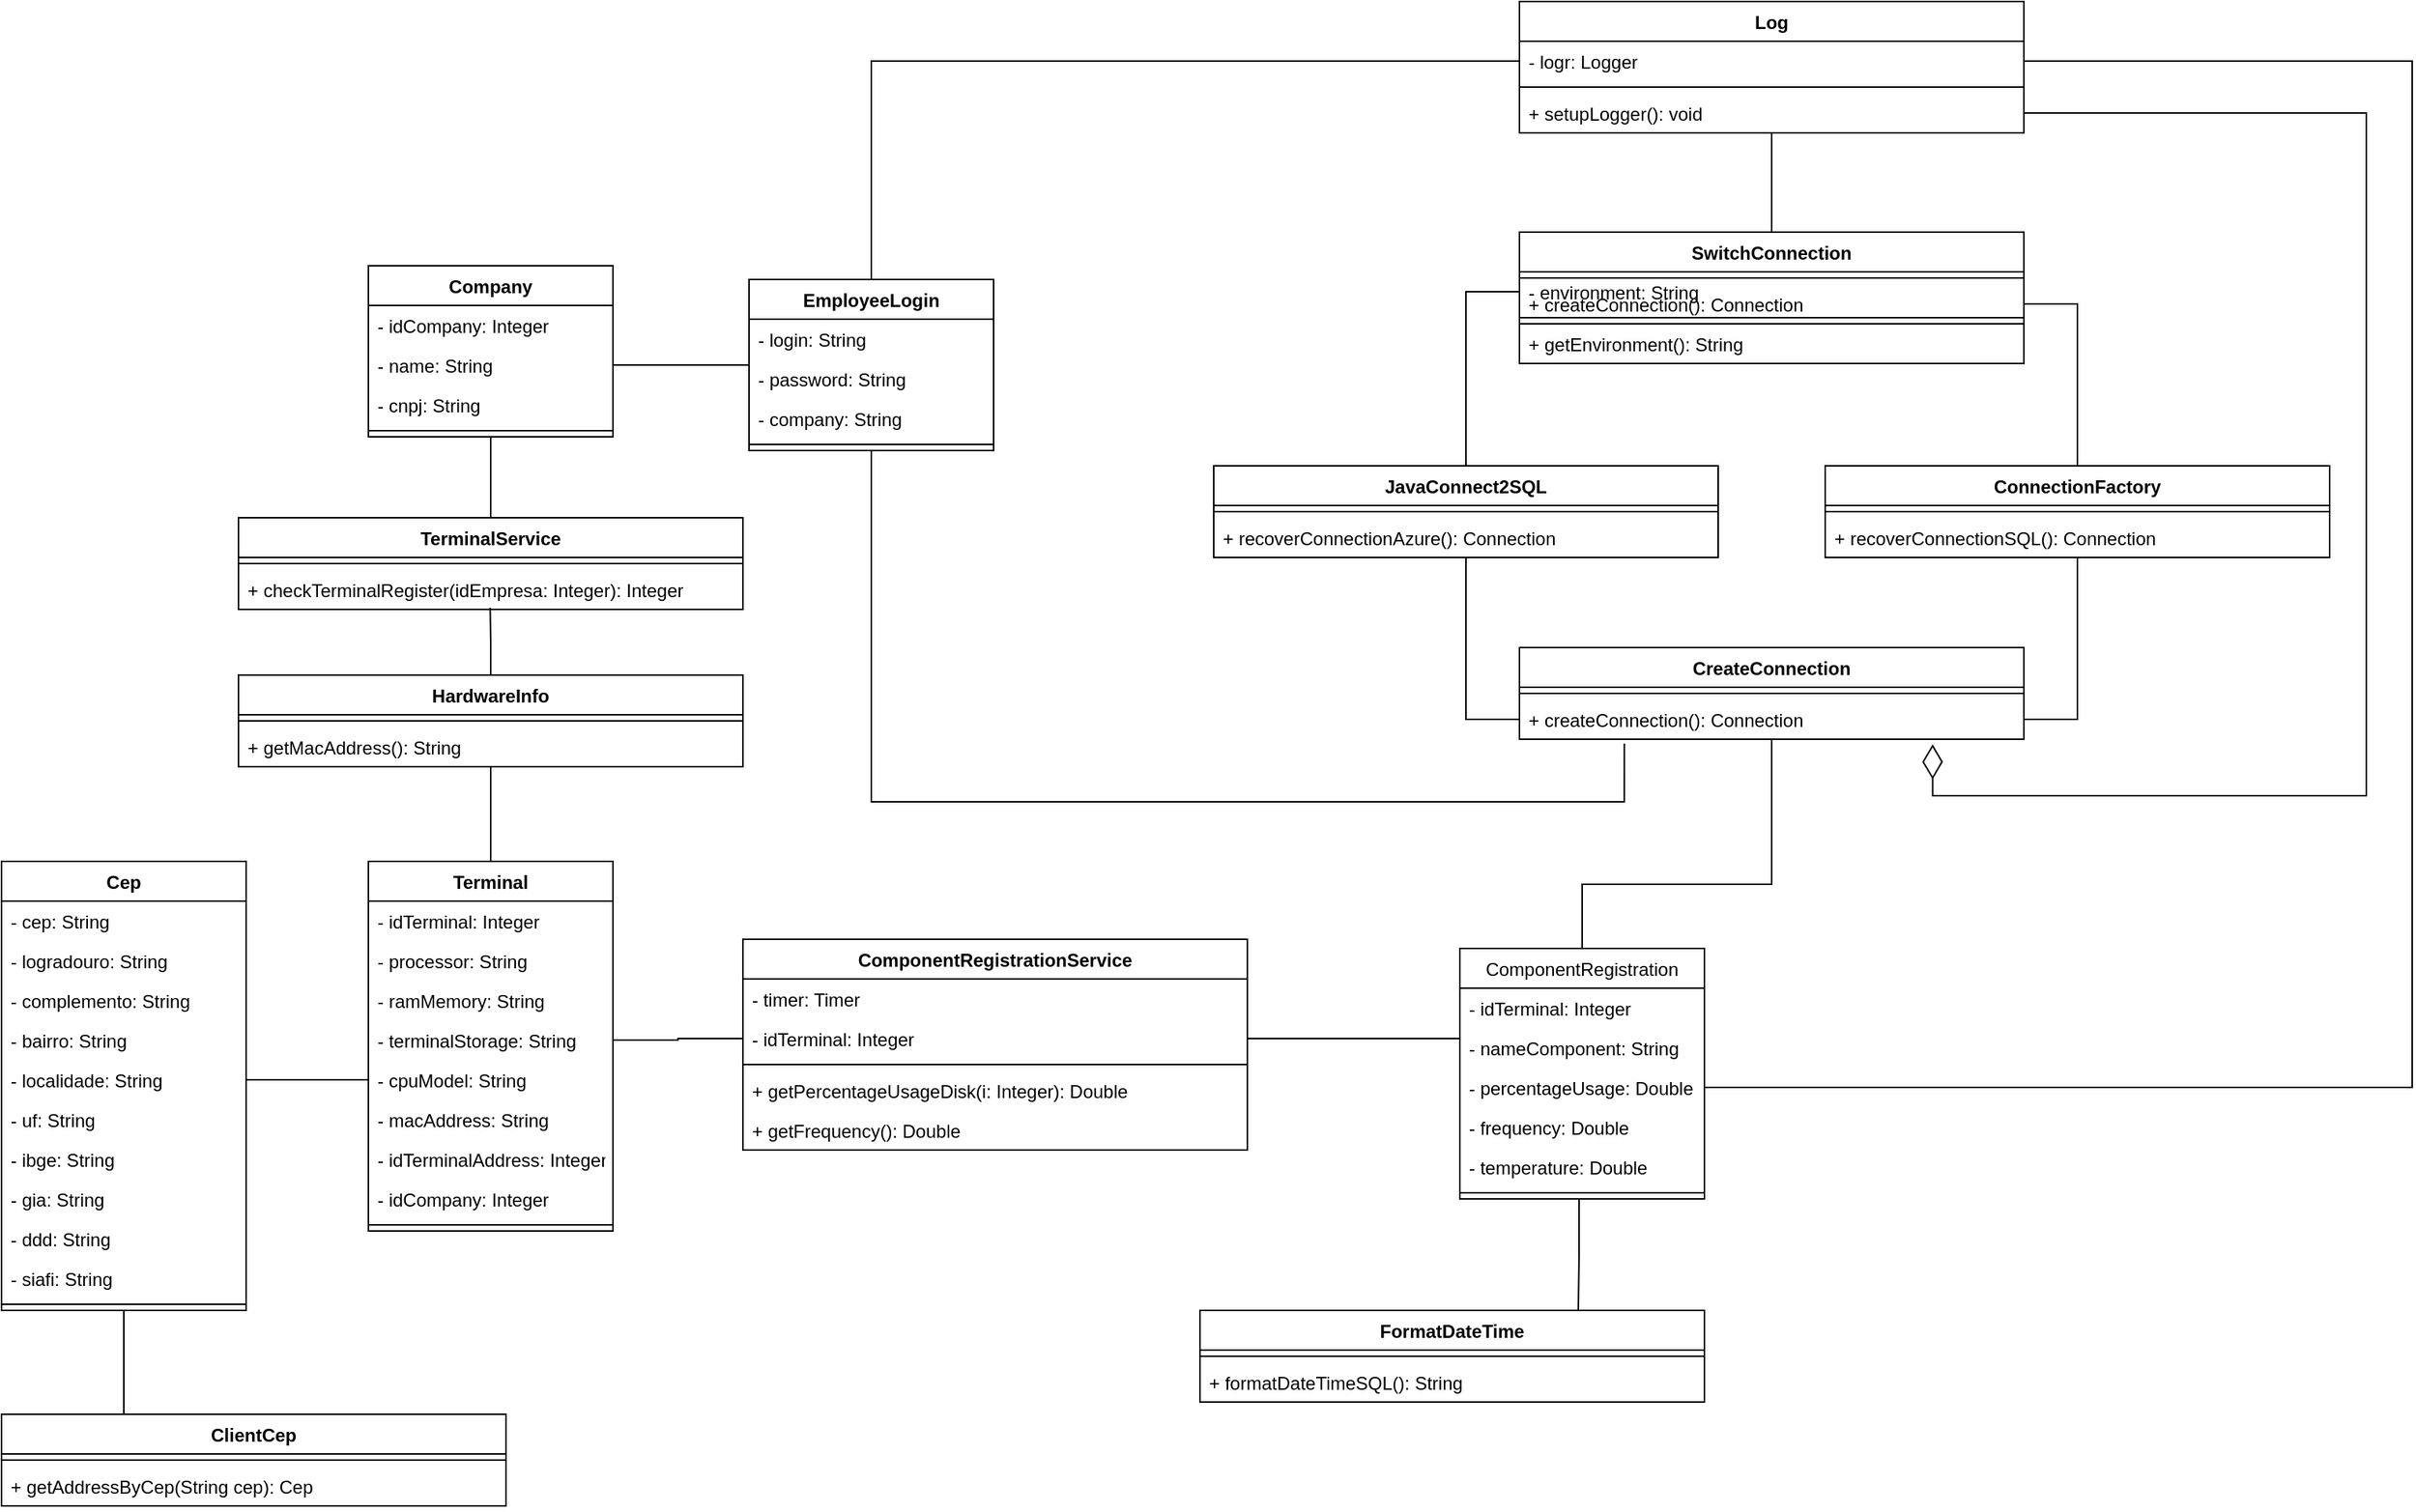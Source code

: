 <mxfile version="15.8.3" type="device"><diagram id="wtTOmwbAAzLhPAR7hRFf" name="Page-1"><mxGraphModel dx="2723" dy="1270" grid="0" gridSize="10" guides="1" tooltips="1" connect="1" arrows="1" fold="1" page="1" pageScale="1" pageWidth="1654" pageHeight="1169" math="0" shadow="0"><root><mxCell id="0"/><mxCell id="1" parent="0"/><mxCell id="cgFa9wh5SoOJleeYjh5I-1" value="Cep&#10;" style="swimlane;fontStyle=1;align=center;verticalAlign=top;childLayout=stackLayout;horizontal=1;startSize=26;horizontalStack=0;resizeParent=1;resizeParentMax=0;resizeLast=0;collapsible=1;marginBottom=0;" parent="1" vertex="1"><mxGeometry x="35" y="676" width="160" height="294" as="geometry"/></mxCell><mxCell id="cgFa9wh5SoOJleeYjh5I-2" value="- cep: String" style="text;strokeColor=none;fillColor=none;align=left;verticalAlign=top;spacingLeft=4;spacingRight=4;overflow=hidden;rotatable=0;points=[[0,0.5],[1,0.5]];portConstraint=eastwest;" parent="cgFa9wh5SoOJleeYjh5I-1" vertex="1"><mxGeometry y="26" width="160" height="26" as="geometry"/></mxCell><mxCell id="cgFa9wh5SoOJleeYjh5I-21" value="- logradouro: String" style="text;strokeColor=none;fillColor=none;align=left;verticalAlign=top;spacingLeft=4;spacingRight=4;overflow=hidden;rotatable=0;points=[[0,0.5],[1,0.5]];portConstraint=eastwest;" parent="cgFa9wh5SoOJleeYjh5I-1" vertex="1"><mxGeometry y="52" width="160" height="26" as="geometry"/></mxCell><mxCell id="cgFa9wh5SoOJleeYjh5I-22" value="- complemento: String" style="text;strokeColor=none;fillColor=none;align=left;verticalAlign=top;spacingLeft=4;spacingRight=4;overflow=hidden;rotatable=0;points=[[0,0.5],[1,0.5]];portConstraint=eastwest;" parent="cgFa9wh5SoOJleeYjh5I-1" vertex="1"><mxGeometry y="78" width="160" height="26" as="geometry"/></mxCell><mxCell id="cgFa9wh5SoOJleeYjh5I-23" value="- bairro: String" style="text;strokeColor=none;fillColor=none;align=left;verticalAlign=top;spacingLeft=4;spacingRight=4;overflow=hidden;rotatable=0;points=[[0,0.5],[1,0.5]];portConstraint=eastwest;" parent="cgFa9wh5SoOJleeYjh5I-1" vertex="1"><mxGeometry y="104" width="160" height="26" as="geometry"/></mxCell><mxCell id="cgFa9wh5SoOJleeYjh5I-24" value="- localidade: String" style="text;strokeColor=none;fillColor=none;align=left;verticalAlign=top;spacingLeft=4;spacingRight=4;overflow=hidden;rotatable=0;points=[[0,0.5],[1,0.5]];portConstraint=eastwest;" parent="cgFa9wh5SoOJleeYjh5I-1" vertex="1"><mxGeometry y="130" width="160" height="26" as="geometry"/></mxCell><mxCell id="cgFa9wh5SoOJleeYjh5I-25" value="- uf: String" style="text;strokeColor=none;fillColor=none;align=left;verticalAlign=top;spacingLeft=4;spacingRight=4;overflow=hidden;rotatable=0;points=[[0,0.5],[1,0.5]];portConstraint=eastwest;" parent="cgFa9wh5SoOJleeYjh5I-1" vertex="1"><mxGeometry y="156" width="160" height="26" as="geometry"/></mxCell><mxCell id="cgFa9wh5SoOJleeYjh5I-26" value="- ibge: String" style="text;strokeColor=none;fillColor=none;align=left;verticalAlign=top;spacingLeft=4;spacingRight=4;overflow=hidden;rotatable=0;points=[[0,0.5],[1,0.5]];portConstraint=eastwest;" parent="cgFa9wh5SoOJleeYjh5I-1" vertex="1"><mxGeometry y="182" width="160" height="26" as="geometry"/></mxCell><mxCell id="cgFa9wh5SoOJleeYjh5I-27" value="- gia: String" style="text;strokeColor=none;fillColor=none;align=left;verticalAlign=top;spacingLeft=4;spacingRight=4;overflow=hidden;rotatable=0;points=[[0,0.5],[1,0.5]];portConstraint=eastwest;" parent="cgFa9wh5SoOJleeYjh5I-1" vertex="1"><mxGeometry y="208" width="160" height="26" as="geometry"/></mxCell><mxCell id="cgFa9wh5SoOJleeYjh5I-28" value="- ddd: String" style="text;strokeColor=none;fillColor=none;align=left;verticalAlign=top;spacingLeft=4;spacingRight=4;overflow=hidden;rotatable=0;points=[[0,0.5],[1,0.5]];portConstraint=eastwest;" parent="cgFa9wh5SoOJleeYjh5I-1" vertex="1"><mxGeometry y="234" width="160" height="26" as="geometry"/></mxCell><mxCell id="cgFa9wh5SoOJleeYjh5I-29" value="- siafi: String" style="text;strokeColor=none;fillColor=none;align=left;verticalAlign=top;spacingLeft=4;spacingRight=4;overflow=hidden;rotatable=0;points=[[0,0.5],[1,0.5]];portConstraint=eastwest;" parent="cgFa9wh5SoOJleeYjh5I-1" vertex="1"><mxGeometry y="260" width="160" height="26" as="geometry"/></mxCell><mxCell id="cgFa9wh5SoOJleeYjh5I-3" value="" style="line;strokeWidth=1;fillColor=none;align=left;verticalAlign=middle;spacingTop=-1;spacingLeft=3;spacingRight=3;rotatable=0;labelPosition=right;points=[];portConstraint=eastwest;" parent="cgFa9wh5SoOJleeYjh5I-1" vertex="1"><mxGeometry y="286" width="160" height="8" as="geometry"/></mxCell><mxCell id="cgFa9wh5SoOJleeYjh5I-5" value="Company" style="swimlane;fontStyle=1;align=center;verticalAlign=top;childLayout=stackLayout;horizontal=1;startSize=26;horizontalStack=0;resizeParent=1;resizeParentMax=0;resizeLast=0;collapsible=1;marginBottom=0;" parent="1" vertex="1"><mxGeometry x="275" y="286" width="160" height="112" as="geometry"/></mxCell><mxCell id="cgFa9wh5SoOJleeYjh5I-6" value="- idCompany: Integer" style="text;strokeColor=none;fillColor=none;align=left;verticalAlign=top;spacingLeft=4;spacingRight=4;overflow=hidden;rotatable=0;points=[[0,0.5],[1,0.5]];portConstraint=eastwest;" parent="cgFa9wh5SoOJleeYjh5I-5" vertex="1"><mxGeometry y="26" width="160" height="26" as="geometry"/></mxCell><mxCell id="cgFa9wh5SoOJleeYjh5I-30" value="- name: String" style="text;strokeColor=none;fillColor=none;align=left;verticalAlign=top;spacingLeft=4;spacingRight=4;overflow=hidden;rotatable=0;points=[[0,0.5],[1,0.5]];portConstraint=eastwest;" parent="cgFa9wh5SoOJleeYjh5I-5" vertex="1"><mxGeometry y="52" width="160" height="26" as="geometry"/></mxCell><mxCell id="cgFa9wh5SoOJleeYjh5I-31" value="- cnpj: String" style="text;strokeColor=none;fillColor=none;align=left;verticalAlign=top;spacingLeft=4;spacingRight=4;overflow=hidden;rotatable=0;points=[[0,0.5],[1,0.5]];portConstraint=eastwest;" parent="cgFa9wh5SoOJleeYjh5I-5" vertex="1"><mxGeometry y="78" width="160" height="26" as="geometry"/></mxCell><mxCell id="cgFa9wh5SoOJleeYjh5I-7" value="" style="line;strokeWidth=1;fillColor=none;align=left;verticalAlign=middle;spacingTop=-1;spacingLeft=3;spacingRight=3;rotatable=0;labelPosition=right;points=[];portConstraint=eastwest;" parent="cgFa9wh5SoOJleeYjh5I-5" vertex="1"><mxGeometry y="104" width="160" height="8" as="geometry"/></mxCell><mxCell id="SgYM_AxlPHTrcsMyhJgL-59" style="edgeStyle=orthogonalEdgeStyle;rounded=0;orthogonalLoop=1;jettySize=auto;html=1;exitX=0.5;exitY=1;exitDx=0;exitDy=0;entryX=0.75;entryY=0;entryDx=0;entryDy=0;endArrow=none;endFill=0;" edge="1" parent="1" source="cgFa9wh5SoOJleeYjh5I-9" target="cgFa9wh5SoOJleeYjh5I-94"><mxGeometry relative="1" as="geometry"><Array as="points"><mxPoint x="1067" y="897"/><mxPoint x="1067" y="934"/></Array></mxGeometry></mxCell><mxCell id="cgFa9wh5SoOJleeYjh5I-9" value="ComponentRegistration" style="swimlane;fontStyle=0;align=center;verticalAlign=top;childLayout=stackLayout;horizontal=1;startSize=26;horizontalStack=0;resizeParent=1;resizeParentMax=0;resizeLast=0;collapsible=1;marginBottom=0;" parent="1" vertex="1"><mxGeometry x="989" y="733" width="160" height="164" as="geometry"/></mxCell><mxCell id="cgFa9wh5SoOJleeYjh5I-35" value="- idTerminal: Integer" style="text;strokeColor=none;fillColor=none;align=left;verticalAlign=top;spacingLeft=4;spacingRight=4;overflow=hidden;rotatable=0;points=[[0,0.5],[1,0.5]];portConstraint=eastwest;fontStyle=0" parent="cgFa9wh5SoOJleeYjh5I-9" vertex="1"><mxGeometry y="26" width="160" height="26" as="geometry"/></mxCell><mxCell id="cgFa9wh5SoOJleeYjh5I-36" value="- nameComponent: String" style="text;strokeColor=none;fillColor=none;align=left;verticalAlign=top;spacingLeft=4;spacingRight=4;overflow=hidden;rotatable=0;points=[[0,0.5],[1,0.5]];portConstraint=eastwest;fontStyle=0" parent="cgFa9wh5SoOJleeYjh5I-9" vertex="1"><mxGeometry y="52" width="160" height="26" as="geometry"/></mxCell><mxCell id="cgFa9wh5SoOJleeYjh5I-32" value="- percentageUsage: Double" style="text;strokeColor=none;fillColor=none;align=left;verticalAlign=top;spacingLeft=4;spacingRight=4;overflow=hidden;rotatable=0;points=[[0,0.5],[1,0.5]];portConstraint=eastwest;fontStyle=0" parent="cgFa9wh5SoOJleeYjh5I-9" vertex="1"><mxGeometry y="78" width="160" height="26" as="geometry"/></mxCell><mxCell id="cgFa9wh5SoOJleeYjh5I-33" value="- frequency: Double" style="text;strokeColor=none;fillColor=none;align=left;verticalAlign=top;spacingLeft=4;spacingRight=4;overflow=hidden;rotatable=0;points=[[0,0.5],[1,0.5]];portConstraint=eastwest;fontStyle=0" parent="cgFa9wh5SoOJleeYjh5I-9" vertex="1"><mxGeometry y="104" width="160" height="26" as="geometry"/></mxCell><mxCell id="cgFa9wh5SoOJleeYjh5I-34" value="- temperature: Double" style="text;strokeColor=none;fillColor=none;align=left;verticalAlign=top;spacingLeft=4;spacingRight=4;overflow=hidden;rotatable=0;points=[[0,0.5],[1,0.5]];portConstraint=eastwest;fontStyle=0" parent="cgFa9wh5SoOJleeYjh5I-9" vertex="1"><mxGeometry y="130" width="160" height="26" as="geometry"/></mxCell><mxCell id="cgFa9wh5SoOJleeYjh5I-11" value="" style="line;strokeWidth=1;fillColor=none;align=left;verticalAlign=middle;spacingTop=-1;spacingLeft=3;spacingRight=3;rotatable=0;labelPosition=right;points=[];portConstraint=eastwest;fontStyle=0" parent="cgFa9wh5SoOJleeYjh5I-9" vertex="1"><mxGeometry y="156" width="160" height="8" as="geometry"/></mxCell><mxCell id="SgYM_AxlPHTrcsMyhJgL-50" style="edgeStyle=orthogonalEdgeStyle;rounded=0;orthogonalLoop=1;jettySize=auto;html=1;entryX=1;entryY=0.5;entryDx=0;entryDy=0;endArrow=none;endFill=0;" edge="1" parent="1" source="cgFa9wh5SoOJleeYjh5I-13" target="cgFa9wh5SoOJleeYjh5I-30"><mxGeometry relative="1" as="geometry"/></mxCell><mxCell id="SgYM_AxlPHTrcsMyhJgL-51" style="edgeStyle=orthogonalEdgeStyle;rounded=0;orthogonalLoop=1;jettySize=auto;html=1;endArrow=none;endFill=0;entryX=0.208;entryY=1.11;entryDx=0;entryDy=0;entryPerimeter=0;" edge="1" parent="1" source="cgFa9wh5SoOJleeYjh5I-13" target="cgFa9wh5SoOJleeYjh5I-86"><mxGeometry relative="1" as="geometry"><mxPoint x="905" y="706" as="targetPoint"/><Array as="points"><mxPoint x="604" y="637"/><mxPoint x="1097" y="637"/></Array></mxGeometry></mxCell><mxCell id="cgFa9wh5SoOJleeYjh5I-13" value="EmployeeLogin" style="swimlane;fontStyle=1;align=center;verticalAlign=top;childLayout=stackLayout;horizontal=1;startSize=26;horizontalStack=0;resizeParent=1;resizeParentMax=0;resizeLast=0;collapsible=1;marginBottom=0;" parent="1" vertex="1"><mxGeometry x="524" y="295" width="160" height="112" as="geometry"/></mxCell><mxCell id="cgFa9wh5SoOJleeYjh5I-44" value="- login: String" style="text;strokeColor=none;fillColor=none;align=left;verticalAlign=top;spacingLeft=4;spacingRight=4;overflow=hidden;rotatable=0;points=[[0,0.5],[1,0.5]];portConstraint=eastwest;fontStyle=0" parent="cgFa9wh5SoOJleeYjh5I-13" vertex="1"><mxGeometry y="26" width="160" height="26" as="geometry"/></mxCell><mxCell id="cgFa9wh5SoOJleeYjh5I-45" value="- password: String" style="text;strokeColor=none;fillColor=none;align=left;verticalAlign=top;spacingLeft=4;spacingRight=4;overflow=hidden;rotatable=0;points=[[0,0.5],[1,0.5]];portConstraint=eastwest;fontStyle=0" parent="cgFa9wh5SoOJleeYjh5I-13" vertex="1"><mxGeometry y="52" width="160" height="26" as="geometry"/></mxCell><mxCell id="cgFa9wh5SoOJleeYjh5I-46" value="- company: String" style="text;strokeColor=none;fillColor=none;align=left;verticalAlign=top;spacingLeft=4;spacingRight=4;overflow=hidden;rotatable=0;points=[[0,0.5],[1,0.5]];portConstraint=eastwest;fontStyle=0" parent="cgFa9wh5SoOJleeYjh5I-13" vertex="1"><mxGeometry y="78" width="160" height="26" as="geometry"/></mxCell><mxCell id="cgFa9wh5SoOJleeYjh5I-15" value="" style="line;strokeWidth=1;fillColor=none;align=left;verticalAlign=middle;spacingTop=-1;spacingLeft=3;spacingRight=3;rotatable=0;labelPosition=right;points=[];portConstraint=eastwest;" parent="cgFa9wh5SoOJleeYjh5I-13" vertex="1"><mxGeometry y="104" width="160" height="8" as="geometry"/></mxCell><mxCell id="cgFa9wh5SoOJleeYjh5I-17" value="Terminal" style="swimlane;fontStyle=1;align=center;verticalAlign=top;childLayout=stackLayout;horizontal=1;startSize=26;horizontalStack=0;resizeParent=1;resizeParentMax=0;resizeLast=0;collapsible=1;marginBottom=0;" parent="1" vertex="1"><mxGeometry x="275" y="676" width="160" height="242" as="geometry"/></mxCell><mxCell id="cgFa9wh5SoOJleeYjh5I-47" value="- idTerminal: Integer" style="text;strokeColor=none;fillColor=none;align=left;verticalAlign=top;spacingLeft=4;spacingRight=4;overflow=hidden;rotatable=0;points=[[0,0.5],[1,0.5]];portConstraint=eastwest;fontStyle=0" parent="cgFa9wh5SoOJleeYjh5I-17" vertex="1"><mxGeometry y="26" width="160" height="26" as="geometry"/></mxCell><mxCell id="cgFa9wh5SoOJleeYjh5I-48" value="- processor: String" style="text;strokeColor=none;fillColor=none;align=left;verticalAlign=top;spacingLeft=4;spacingRight=4;overflow=hidden;rotatable=0;points=[[0,0.5],[1,0.5]];portConstraint=eastwest;fontStyle=0" parent="cgFa9wh5SoOJleeYjh5I-17" vertex="1"><mxGeometry y="52" width="160" height="26" as="geometry"/></mxCell><mxCell id="cgFa9wh5SoOJleeYjh5I-49" value="- ramMemory: String" style="text;strokeColor=none;fillColor=none;align=left;verticalAlign=top;spacingLeft=4;spacingRight=4;overflow=hidden;rotatable=0;points=[[0,0.5],[1,0.5]];portConstraint=eastwest;fontStyle=0" parent="cgFa9wh5SoOJleeYjh5I-17" vertex="1"><mxGeometry y="78" width="160" height="26" as="geometry"/></mxCell><mxCell id="cgFa9wh5SoOJleeYjh5I-50" value="- terminalStorage: String" style="text;strokeColor=none;fillColor=none;align=left;verticalAlign=top;spacingLeft=4;spacingRight=4;overflow=hidden;rotatable=0;points=[[0,0.5],[1,0.5]];portConstraint=eastwest;fontStyle=0" parent="cgFa9wh5SoOJleeYjh5I-17" vertex="1"><mxGeometry y="104" width="160" height="26" as="geometry"/></mxCell><mxCell id="cgFa9wh5SoOJleeYjh5I-51" value="- cpuModel: String" style="text;strokeColor=none;fillColor=none;align=left;verticalAlign=top;spacingLeft=4;spacingRight=4;overflow=hidden;rotatable=0;points=[[0,0.5],[1,0.5]];portConstraint=eastwest;fontStyle=0" parent="cgFa9wh5SoOJleeYjh5I-17" vertex="1"><mxGeometry y="130" width="160" height="26" as="geometry"/></mxCell><mxCell id="cgFa9wh5SoOJleeYjh5I-52" value="- macAddress: String" style="text;strokeColor=none;fillColor=none;align=left;verticalAlign=top;spacingLeft=4;spacingRight=4;overflow=hidden;rotatable=0;points=[[0,0.5],[1,0.5]];portConstraint=eastwest;fontStyle=0" parent="cgFa9wh5SoOJleeYjh5I-17" vertex="1"><mxGeometry y="156" width="160" height="26" as="geometry"/></mxCell><mxCell id="cgFa9wh5SoOJleeYjh5I-53" value="- idTerminalAddress: Integer" style="text;strokeColor=none;fillColor=none;align=left;verticalAlign=top;spacingLeft=4;spacingRight=4;overflow=hidden;rotatable=0;points=[[0,0.5],[1,0.5]];portConstraint=eastwest;fontStyle=0" parent="cgFa9wh5SoOJleeYjh5I-17" vertex="1"><mxGeometry y="182" width="160" height="26" as="geometry"/></mxCell><mxCell id="cgFa9wh5SoOJleeYjh5I-54" value="- idCompany: Integer" style="text;strokeColor=none;fillColor=none;align=left;verticalAlign=top;spacingLeft=4;spacingRight=4;overflow=hidden;rotatable=0;points=[[0,0.5],[1,0.5]];portConstraint=eastwest;fontStyle=0" parent="cgFa9wh5SoOJleeYjh5I-17" vertex="1"><mxGeometry y="208" width="160" height="26" as="geometry"/></mxCell><mxCell id="cgFa9wh5SoOJleeYjh5I-19" value="" style="line;strokeWidth=1;fillColor=none;align=left;verticalAlign=middle;spacingTop=-1;spacingLeft=3;spacingRight=3;rotatable=0;labelPosition=right;points=[];portConstraint=eastwest;" parent="cgFa9wh5SoOJleeYjh5I-17" vertex="1"><mxGeometry y="234" width="160" height="8" as="geometry"/></mxCell><mxCell id="SgYM_AxlPHTrcsMyhJgL-33" style="edgeStyle=orthogonalEdgeStyle;rounded=0;orthogonalLoop=1;jettySize=auto;html=1;exitX=0.5;exitY=0;exitDx=0;exitDy=0;entryX=0.5;entryY=1;entryDx=0;entryDy=0;endArrow=none;endFill=0;" edge="1" parent="1" source="cgFa9wh5SoOJleeYjh5I-55" target="cgFa9wh5SoOJleeYjh5I-5"><mxGeometry relative="1" as="geometry"/></mxCell><mxCell id="cgFa9wh5SoOJleeYjh5I-55" value="TerminalService" style="swimlane;fontStyle=1;align=center;verticalAlign=top;childLayout=stackLayout;horizontal=1;startSize=26;horizontalStack=0;resizeParent=1;resizeParentMax=0;resizeLast=0;collapsible=1;marginBottom=0;" parent="1" vertex="1"><mxGeometry x="190" y="451" width="330" height="60" as="geometry"/></mxCell><mxCell id="cgFa9wh5SoOJleeYjh5I-64" value="" style="line;strokeWidth=1;fillColor=none;align=left;verticalAlign=middle;spacingTop=-1;spacingLeft=3;spacingRight=3;rotatable=0;labelPosition=right;points=[];portConstraint=eastwest;" parent="cgFa9wh5SoOJleeYjh5I-55" vertex="1"><mxGeometry y="26" width="330" height="8" as="geometry"/></mxCell><mxCell id="cgFa9wh5SoOJleeYjh5I-63" value="+ checkTerminalRegister(idEmpresa: Integer): Integer" style="text;strokeColor=none;fillColor=none;align=left;verticalAlign=top;spacingLeft=4;spacingRight=4;overflow=hidden;rotatable=0;points=[[0,0.5],[1,0.5]];portConstraint=eastwest;fontStyle=0" parent="cgFa9wh5SoOJleeYjh5I-55" vertex="1"><mxGeometry y="34" width="330" height="26" as="geometry"/></mxCell><mxCell id="cgFa9wh5SoOJleeYjh5I-65" value="ComponentRegistrationService" style="swimlane;fontStyle=1;align=center;verticalAlign=top;childLayout=stackLayout;horizontal=1;startSize=26;horizontalStack=0;resizeParent=1;resizeParentMax=0;resizeLast=0;collapsible=1;marginBottom=0;" parent="1" vertex="1"><mxGeometry x="520" y="727" width="330" height="138" as="geometry"/></mxCell><mxCell id="cgFa9wh5SoOJleeYjh5I-68" value="- timer: Timer" style="text;strokeColor=none;fillColor=none;align=left;verticalAlign=top;spacingLeft=4;spacingRight=4;overflow=hidden;rotatable=0;points=[[0,0.5],[1,0.5]];portConstraint=eastwest;fontStyle=0" parent="cgFa9wh5SoOJleeYjh5I-65" vertex="1"><mxGeometry y="26" width="330" height="26" as="geometry"/></mxCell><mxCell id="cgFa9wh5SoOJleeYjh5I-69" value="- idTerminal: Integer" style="text;strokeColor=none;fillColor=none;align=left;verticalAlign=top;spacingLeft=4;spacingRight=4;overflow=hidden;rotatable=0;points=[[0,0.5],[1,0.5]];portConstraint=eastwest;fontStyle=0" parent="cgFa9wh5SoOJleeYjh5I-65" vertex="1"><mxGeometry y="52" width="330" height="26" as="geometry"/></mxCell><mxCell id="cgFa9wh5SoOJleeYjh5I-66" value="" style="line;strokeWidth=1;fillColor=none;align=left;verticalAlign=middle;spacingTop=-1;spacingLeft=3;spacingRight=3;rotatable=0;labelPosition=right;points=[];portConstraint=eastwest;" parent="cgFa9wh5SoOJleeYjh5I-65" vertex="1"><mxGeometry y="78" width="330" height="8" as="geometry"/></mxCell><mxCell id="cgFa9wh5SoOJleeYjh5I-67" value="+ getPercentageUsageDisk(i: Integer): Double" style="text;strokeColor=none;fillColor=none;align=left;verticalAlign=top;spacingLeft=4;spacingRight=4;overflow=hidden;rotatable=0;points=[[0,0.5],[1,0.5]];portConstraint=eastwest;fontStyle=0" parent="cgFa9wh5SoOJleeYjh5I-65" vertex="1"><mxGeometry y="86" width="330" height="26" as="geometry"/></mxCell><mxCell id="cgFa9wh5SoOJleeYjh5I-70" value="+ getFrequency(): Double" style="text;strokeColor=none;fillColor=none;align=left;verticalAlign=top;spacingLeft=4;spacingRight=4;overflow=hidden;rotatable=0;points=[[0,0.5],[1,0.5]];portConstraint=eastwest;fontStyle=0" parent="cgFa9wh5SoOJleeYjh5I-65" vertex="1"><mxGeometry y="112" width="330" height="26" as="geometry"/></mxCell><mxCell id="cgFa9wh5SoOJleeYjh5I-71" value="SwitchConnection" style="swimlane;fontStyle=1;align=center;verticalAlign=top;childLayout=stackLayout;horizontal=1;startSize=26;horizontalStack=0;resizeParent=1;resizeParentMax=0;resizeLast=0;collapsible=1;marginBottom=0;" parent="1" vertex="1"><mxGeometry x="1028" y="264" width="330" height="86" as="geometry"/></mxCell><mxCell id="cgFa9wh5SoOJleeYjh5I-72" value="- environment: String" style="text;strokeColor=none;fillColor=none;align=left;verticalAlign=top;spacingLeft=4;spacingRight=4;overflow=hidden;rotatable=0;points=[[0,0.5],[1,0.5]];portConstraint=eastwest;fontStyle=0" parent="cgFa9wh5SoOJleeYjh5I-71" vertex="1"><mxGeometry y="26" width="330" height="26" as="geometry"/></mxCell><mxCell id="cgFa9wh5SoOJleeYjh5I-74" value="" style="line;strokeWidth=1;fillColor=none;align=left;verticalAlign=middle;spacingTop=-1;spacingLeft=3;spacingRight=3;rotatable=0;labelPosition=right;points=[];portConstraint=eastwest;" parent="cgFa9wh5SoOJleeYjh5I-71" vertex="1"><mxGeometry y="52" width="330" height="8" as="geometry"/></mxCell><mxCell id="cgFa9wh5SoOJleeYjh5I-75" value="+ getEnvironment(): String" style="text;strokeColor=none;fillColor=none;align=left;verticalAlign=top;spacingLeft=4;spacingRight=4;overflow=hidden;rotatable=0;points=[[0,0.5],[1,0.5]];portConstraint=eastwest;fontStyle=0" parent="cgFa9wh5SoOJleeYjh5I-71" vertex="1"><mxGeometry y="60" width="330" height="26" as="geometry"/></mxCell><mxCell id="SgYM_AxlPHTrcsMyhJgL-48" style="edgeStyle=orthogonalEdgeStyle;rounded=0;orthogonalLoop=1;jettySize=auto;html=1;endArrow=none;endFill=0;" edge="1" parent="1" source="cgFa9wh5SoOJleeYjh5I-77" target="cgFa9wh5SoOJleeYjh5I-86"><mxGeometry relative="1" as="geometry"/></mxCell><mxCell id="cgFa9wh5SoOJleeYjh5I-77" value="JavaConnect2SQL" style="swimlane;fontStyle=1;align=center;verticalAlign=top;childLayout=stackLayout;horizontal=1;startSize=26;horizontalStack=0;resizeParent=1;resizeParentMax=0;resizeLast=0;collapsible=1;marginBottom=0;" parent="1" vertex="1"><mxGeometry x="828" y="417" width="330" height="60" as="geometry"/></mxCell><mxCell id="cgFa9wh5SoOJleeYjh5I-80" value="" style="line;strokeWidth=1;fillColor=none;align=left;verticalAlign=middle;spacingTop=-1;spacingLeft=3;spacingRight=3;rotatable=0;labelPosition=right;points=[];portConstraint=eastwest;" parent="cgFa9wh5SoOJleeYjh5I-77" vertex="1"><mxGeometry y="26" width="330" height="8" as="geometry"/></mxCell><mxCell id="cgFa9wh5SoOJleeYjh5I-81" value="+ recoverConnectionAzure(): Connection" style="text;strokeColor=none;fillColor=none;align=left;verticalAlign=top;spacingLeft=4;spacingRight=4;overflow=hidden;rotatable=0;points=[[0,0.5],[1,0.5]];portConstraint=eastwest;fontStyle=0" parent="cgFa9wh5SoOJleeYjh5I-77" vertex="1"><mxGeometry y="34" width="330" height="26" as="geometry"/></mxCell><mxCell id="SgYM_AxlPHTrcsMyhJgL-49" style="edgeStyle=orthogonalEdgeStyle;rounded=0;orthogonalLoop=1;jettySize=auto;html=1;entryX=0.5;entryY=0;entryDx=0;entryDy=0;endArrow=none;endFill=0;" edge="1" parent="1" source="cgFa9wh5SoOJleeYjh5I-83" target="cgFa9wh5SoOJleeYjh5I-9"><mxGeometry relative="1" as="geometry"><Array as="points"><mxPoint x="1193" y="691"/><mxPoint x="1069" y="691"/></Array></mxGeometry></mxCell><mxCell id="cgFa9wh5SoOJleeYjh5I-83" value="CreateConnection" style="swimlane;fontStyle=1;align=center;verticalAlign=top;childLayout=stackLayout;horizontal=1;startSize=26;horizontalStack=0;resizeParent=1;resizeParentMax=0;resizeLast=0;collapsible=1;marginBottom=0;" parent="1" vertex="1"><mxGeometry x="1028" y="536" width="330" height="60" as="geometry"/></mxCell><mxCell id="cgFa9wh5SoOJleeYjh5I-85" value="" style="line;strokeWidth=1;fillColor=none;align=left;verticalAlign=middle;spacingTop=-1;spacingLeft=3;spacingRight=3;rotatable=0;labelPosition=right;points=[];portConstraint=eastwest;" parent="cgFa9wh5SoOJleeYjh5I-83" vertex="1"><mxGeometry y="26" width="330" height="8" as="geometry"/></mxCell><mxCell id="cgFa9wh5SoOJleeYjh5I-86" value="+ createConnection(): Connection" style="text;strokeColor=none;fillColor=none;align=left;verticalAlign=top;spacingLeft=4;spacingRight=4;overflow=hidden;rotatable=0;points=[[0,0.5],[1,0.5]];portConstraint=eastwest;fontStyle=0" parent="cgFa9wh5SoOJleeYjh5I-83" vertex="1"><mxGeometry y="34" width="330" height="26" as="geometry"/></mxCell><mxCell id="SgYM_AxlPHTrcsMyhJgL-46" style="edgeStyle=orthogonalEdgeStyle;rounded=0;orthogonalLoop=1;jettySize=auto;html=1;entryX=1;entryY=0.5;entryDx=0;entryDy=0;endArrow=none;endFill=0;" edge="1" parent="1" source="cgFa9wh5SoOJleeYjh5I-87" target="cgFa9wh5SoOJleeYjh5I-86"><mxGeometry relative="1" as="geometry"/></mxCell><mxCell id="cgFa9wh5SoOJleeYjh5I-87" value="ConnectionFactory" style="swimlane;fontStyle=1;align=center;verticalAlign=top;childLayout=stackLayout;horizontal=1;startSize=26;horizontalStack=0;resizeParent=1;resizeParentMax=0;resizeLast=0;collapsible=1;marginBottom=0;" parent="1" vertex="1"><mxGeometry x="1228" y="417" width="330" height="60" as="geometry"/></mxCell><mxCell id="cgFa9wh5SoOJleeYjh5I-89" value="" style="line;strokeWidth=1;fillColor=none;align=left;verticalAlign=middle;spacingTop=-1;spacingLeft=3;spacingRight=3;rotatable=0;labelPosition=right;points=[];portConstraint=eastwest;" parent="cgFa9wh5SoOJleeYjh5I-87" vertex="1"><mxGeometry y="26" width="330" height="8" as="geometry"/></mxCell><mxCell id="cgFa9wh5SoOJleeYjh5I-90" value="+ recoverConnectionSQL(): Connection&#10;" style="text;strokeColor=none;fillColor=none;align=left;verticalAlign=top;spacingLeft=4;spacingRight=4;overflow=hidden;rotatable=0;points=[[0,0.5],[1,0.5]];portConstraint=eastwest;fontStyle=0" parent="cgFa9wh5SoOJleeYjh5I-87" vertex="1"><mxGeometry y="34" width="330" height="26" as="geometry"/></mxCell><mxCell id="SgYM_AxlPHTrcsMyhJgL-56" style="edgeStyle=orthogonalEdgeStyle;rounded=0;orthogonalLoop=1;jettySize=auto;html=1;exitX=0.25;exitY=0;exitDx=0;exitDy=0;entryX=0.5;entryY=1;entryDx=0;entryDy=0;endArrow=none;endFill=0;" edge="1" parent="1" source="cgFa9wh5SoOJleeYjh5I-91" target="cgFa9wh5SoOJleeYjh5I-1"><mxGeometry relative="1" as="geometry"><Array as="points"><mxPoint x="115" y="1038"/></Array></mxGeometry></mxCell><mxCell id="cgFa9wh5SoOJleeYjh5I-91" value="ClientCep" style="swimlane;fontStyle=1;align=center;verticalAlign=top;childLayout=stackLayout;horizontal=1;startSize=26;horizontalStack=0;resizeParent=1;resizeParentMax=0;resizeLast=0;collapsible=1;marginBottom=0;" parent="1" vertex="1"><mxGeometry x="35" y="1038" width="330" height="60" as="geometry"/></mxCell><mxCell id="cgFa9wh5SoOJleeYjh5I-92" value="" style="line;strokeWidth=1;fillColor=none;align=left;verticalAlign=middle;spacingTop=-1;spacingLeft=3;spacingRight=3;rotatable=0;labelPosition=right;points=[];portConstraint=eastwest;" parent="cgFa9wh5SoOJleeYjh5I-91" vertex="1"><mxGeometry y="26" width="330" height="8" as="geometry"/></mxCell><mxCell id="cgFa9wh5SoOJleeYjh5I-93" value="+ getAddressByCep(String cep): Cep&#10;" style="text;strokeColor=none;fillColor=none;align=left;verticalAlign=top;spacingLeft=4;spacingRight=4;overflow=hidden;rotatable=0;points=[[0,0.5],[1,0.5]];portConstraint=eastwest;fontStyle=0" parent="cgFa9wh5SoOJleeYjh5I-91" vertex="1"><mxGeometry y="34" width="330" height="26" as="geometry"/></mxCell><mxCell id="cgFa9wh5SoOJleeYjh5I-94" value="FormatDateTime" style="swimlane;fontStyle=1;align=center;verticalAlign=top;childLayout=stackLayout;horizontal=1;startSize=26;horizontalStack=0;resizeParent=1;resizeParentMax=0;resizeLast=0;collapsible=1;marginBottom=0;" parent="1" vertex="1"><mxGeometry x="819" y="970" width="330" height="60" as="geometry"/></mxCell><mxCell id="cgFa9wh5SoOJleeYjh5I-95" value="" style="line;strokeWidth=1;fillColor=none;align=left;verticalAlign=middle;spacingTop=-1;spacingLeft=3;spacingRight=3;rotatable=0;labelPosition=right;points=[];portConstraint=eastwest;" parent="cgFa9wh5SoOJleeYjh5I-94" vertex="1"><mxGeometry y="26" width="330" height="8" as="geometry"/></mxCell><mxCell id="cgFa9wh5SoOJleeYjh5I-96" value="+ formatDateTimeSQL(): String&#10;" style="text;strokeColor=none;fillColor=none;align=left;verticalAlign=top;spacingLeft=4;spacingRight=4;overflow=hidden;rotatable=0;points=[[0,0.5],[1,0.5]];portConstraint=eastwest;fontStyle=0" parent="cgFa9wh5SoOJleeYjh5I-94" vertex="1"><mxGeometry y="34" width="330" height="26" as="geometry"/></mxCell><mxCell id="SgYM_AxlPHTrcsMyhJgL-34" style="edgeStyle=orthogonalEdgeStyle;rounded=0;orthogonalLoop=1;jettySize=auto;html=1;exitX=0.5;exitY=0;exitDx=0;exitDy=0;entryX=0.499;entryY=0.962;entryDx=0;entryDy=0;entryPerimeter=0;endArrow=none;endFill=0;" edge="1" parent="1" source="cgFa9wh5SoOJleeYjh5I-97" target="cgFa9wh5SoOJleeYjh5I-63"><mxGeometry relative="1" as="geometry"/></mxCell><mxCell id="SgYM_AxlPHTrcsMyhJgL-36" style="edgeStyle=orthogonalEdgeStyle;rounded=0;orthogonalLoop=1;jettySize=auto;html=1;entryX=0.5;entryY=0;entryDx=0;entryDy=0;endArrow=none;endFill=0;" edge="1" parent="1" source="cgFa9wh5SoOJleeYjh5I-97" target="cgFa9wh5SoOJleeYjh5I-17"><mxGeometry relative="1" as="geometry"/></mxCell><mxCell id="cgFa9wh5SoOJleeYjh5I-97" value="HardwareInfo" style="swimlane;fontStyle=1;align=center;verticalAlign=top;childLayout=stackLayout;horizontal=1;startSize=26;horizontalStack=0;resizeParent=1;resizeParentMax=0;resizeLast=0;collapsible=1;marginBottom=0;" parent="1" vertex="1"><mxGeometry x="190" y="554" width="330" height="60" as="geometry"/></mxCell><mxCell id="cgFa9wh5SoOJleeYjh5I-99" value="" style="line;strokeWidth=1;fillColor=none;align=left;verticalAlign=middle;spacingTop=-1;spacingLeft=3;spacingRight=3;rotatable=0;labelPosition=right;points=[];portConstraint=eastwest;" parent="cgFa9wh5SoOJleeYjh5I-97" vertex="1"><mxGeometry y="26" width="330" height="8" as="geometry"/></mxCell><mxCell id="cgFa9wh5SoOJleeYjh5I-100" value="+ getMacAddress(): String" style="text;strokeColor=none;fillColor=none;align=left;verticalAlign=top;spacingLeft=4;spacingRight=4;overflow=hidden;rotatable=0;points=[[0,0.5],[1,0.5]];portConstraint=eastwest;fontStyle=0" parent="cgFa9wh5SoOJleeYjh5I-97" vertex="1"><mxGeometry y="34" width="330" height="26" as="geometry"/></mxCell><mxCell id="SgYM_AxlPHTrcsMyhJgL-61" style="edgeStyle=orthogonalEdgeStyle;rounded=0;orthogonalLoop=1;jettySize=auto;html=1;entryX=0.5;entryY=0;entryDx=0;entryDy=0;endArrow=none;endFill=0;" edge="1" parent="1" source="cgFa9wh5SoOJleeYjh5I-101" target="SgYM_AxlPHTrcsMyhJgL-3"><mxGeometry relative="1" as="geometry"/></mxCell><mxCell id="cgFa9wh5SoOJleeYjh5I-101" value="Log" style="swimlane;fontStyle=1;align=center;verticalAlign=top;childLayout=stackLayout;horizontal=1;startSize=26;horizontalStack=0;resizeParent=1;resizeParentMax=0;resizeLast=0;collapsible=1;marginBottom=0;" parent="1" vertex="1"><mxGeometry x="1028" y="113" width="330" height="86" as="geometry"/></mxCell><mxCell id="cgFa9wh5SoOJleeYjh5I-104" value="- logr: Logger" style="text;strokeColor=none;fillColor=none;align=left;verticalAlign=top;spacingLeft=4;spacingRight=4;overflow=hidden;rotatable=0;points=[[0,0.5],[1,0.5]];portConstraint=eastwest;fontStyle=0" parent="cgFa9wh5SoOJleeYjh5I-101" vertex="1"><mxGeometry y="26" width="330" height="26" as="geometry"/></mxCell><mxCell id="cgFa9wh5SoOJleeYjh5I-102" value="" style="line;strokeWidth=1;fillColor=none;align=left;verticalAlign=middle;spacingTop=-1;spacingLeft=3;spacingRight=3;rotatable=0;labelPosition=right;points=[];portConstraint=eastwest;" parent="cgFa9wh5SoOJleeYjh5I-101" vertex="1"><mxGeometry y="52" width="330" height="8" as="geometry"/></mxCell><mxCell id="cgFa9wh5SoOJleeYjh5I-103" value="+ setupLogger(): void" style="text;strokeColor=none;fillColor=none;align=left;verticalAlign=top;spacingLeft=4;spacingRight=4;overflow=hidden;rotatable=0;points=[[0,0.5],[1,0.5]];portConstraint=eastwest;fontStyle=0" parent="cgFa9wh5SoOJleeYjh5I-101" vertex="1"><mxGeometry y="60" width="330" height="26" as="geometry"/></mxCell><mxCell id="SgYM_AxlPHTrcsMyhJgL-3" value="SwitchConnection" style="swimlane;fontStyle=1;align=center;verticalAlign=top;childLayout=stackLayout;horizontal=1;startSize=26;horizontalStack=0;resizeParent=1;resizeParentMax=0;resizeLast=0;collapsible=1;marginBottom=0;" vertex="1" parent="1"><mxGeometry x="1028" y="264" width="330" height="60" as="geometry"/></mxCell><mxCell id="SgYM_AxlPHTrcsMyhJgL-4" value="" style="line;strokeWidth=1;fillColor=none;align=left;verticalAlign=middle;spacingTop=-1;spacingLeft=3;spacingRight=3;rotatable=0;labelPosition=right;points=[];portConstraint=eastwest;" vertex="1" parent="SgYM_AxlPHTrcsMyhJgL-3"><mxGeometry y="26" width="330" height="8" as="geometry"/></mxCell><mxCell id="SgYM_AxlPHTrcsMyhJgL-5" value="+ createConnection(): Connection" style="text;strokeColor=none;fillColor=none;align=left;verticalAlign=top;spacingLeft=4;spacingRight=4;overflow=hidden;rotatable=0;points=[[0,0.5],[1,0.5]];portConstraint=eastwest;fontStyle=0" vertex="1" parent="SgYM_AxlPHTrcsMyhJgL-3"><mxGeometry y="34" width="330" height="26" as="geometry"/></mxCell><mxCell id="SgYM_AxlPHTrcsMyhJgL-12" value="" style="endArrow=none;html=1;rounded=0;exitX=1;exitY=0.5;exitDx=0;exitDy=0;entryX=0;entryY=0.5;entryDx=0;entryDy=0;" edge="1" parent="1" source="cgFa9wh5SoOJleeYjh5I-24" target="cgFa9wh5SoOJleeYjh5I-51"><mxGeometry width="50" height="50" relative="1" as="geometry"><mxPoint x="515" y="726" as="sourcePoint"/><mxPoint x="565" y="676" as="targetPoint"/></mxGeometry></mxCell><mxCell id="SgYM_AxlPHTrcsMyhJgL-31" style="edgeStyle=orthogonalEdgeStyle;rounded=0;orthogonalLoop=1;jettySize=auto;html=1;exitX=1;exitY=0.5;exitDx=0;exitDy=0;entryX=0;entryY=0.5;entryDx=0;entryDy=0;endArrow=none;endFill=0;" edge="1" parent="1" source="cgFa9wh5SoOJleeYjh5I-69" target="cgFa9wh5SoOJleeYjh5I-36"><mxGeometry relative="1" as="geometry"><Array as="points"><mxPoint x="989" y="792"/></Array></mxGeometry></mxCell><mxCell id="SgYM_AxlPHTrcsMyhJgL-38" style="edgeStyle=orthogonalEdgeStyle;rounded=0;orthogonalLoop=1;jettySize=auto;html=1;exitX=1;exitY=0.5;exitDx=0;exitDy=0;entryX=0;entryY=0.5;entryDx=0;entryDy=0;endArrow=none;endFill=0;" edge="1" parent="1" source="cgFa9wh5SoOJleeYjh5I-50" target="cgFa9wh5SoOJleeYjh5I-69"><mxGeometry relative="1" as="geometry"/></mxCell><mxCell id="SgYM_AxlPHTrcsMyhJgL-43" style="edgeStyle=orthogonalEdgeStyle;rounded=0;orthogonalLoop=1;jettySize=auto;html=1;entryX=0.5;entryY=0;entryDx=0;entryDy=0;endArrow=none;endFill=0;" edge="1" parent="1" source="cgFa9wh5SoOJleeYjh5I-72" target="cgFa9wh5SoOJleeYjh5I-77"><mxGeometry relative="1" as="geometry"/></mxCell><mxCell id="SgYM_AxlPHTrcsMyhJgL-44" style="edgeStyle=orthogonalEdgeStyle;rounded=0;orthogonalLoop=1;jettySize=auto;html=1;entryX=0.5;entryY=0;entryDx=0;entryDy=0;endArrow=none;endFill=0;" edge="1" parent="1" source="SgYM_AxlPHTrcsMyhJgL-5" target="cgFa9wh5SoOJleeYjh5I-87"><mxGeometry relative="1" as="geometry"/></mxCell><mxCell id="SgYM_AxlPHTrcsMyhJgL-57" style="edgeStyle=orthogonalEdgeStyle;rounded=0;orthogonalLoop=1;jettySize=auto;html=1;endArrow=none;endFill=0;" edge="1" parent="1" source="cgFa9wh5SoOJleeYjh5I-104" target="cgFa9wh5SoOJleeYjh5I-13"><mxGeometry relative="1" as="geometry"/></mxCell><mxCell id="SgYM_AxlPHTrcsMyhJgL-60" style="edgeStyle=orthogonalEdgeStyle;rounded=0;orthogonalLoop=1;jettySize=auto;html=1;exitX=1;exitY=0.5;exitDx=0;exitDy=0;endArrow=none;endFill=0;entryX=1;entryY=0.5;entryDx=0;entryDy=0;" edge="1" parent="1" source="cgFa9wh5SoOJleeYjh5I-104" target="cgFa9wh5SoOJleeYjh5I-32"><mxGeometry relative="1" as="geometry"><mxPoint x="1601.857" y="699.571" as="targetPoint"/><Array as="points"><mxPoint x="1612" y="152"/><mxPoint x="1612" y="824"/></Array></mxGeometry></mxCell><mxCell id="SgYM_AxlPHTrcsMyhJgL-63" style="edgeStyle=orthogonalEdgeStyle;rounded=0;orthogonalLoop=1;jettySize=auto;html=1;exitX=1;exitY=0.5;exitDx=0;exitDy=0;endArrow=diamondThin;endFill=0;entryX=0.819;entryY=1.128;entryDx=0;entryDy=0;entryPerimeter=0;jumpSize=9;strokeWidth=1;startSize=16;endSize=20;" edge="1" parent="1" source="cgFa9wh5SoOJleeYjh5I-103" target="cgFa9wh5SoOJleeYjh5I-86"><mxGeometry relative="1" as="geometry"><mxPoint x="1582" y="641" as="targetPoint"/><Array as="points"><mxPoint x="1582" y="186"/><mxPoint x="1582" y="633"/><mxPoint x="1298" y="633"/></Array></mxGeometry></mxCell></root></mxGraphModel></diagram></mxfile>